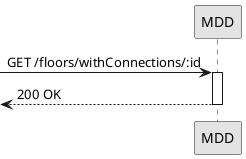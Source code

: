 @startuml
'http://plantuml.com/skinparam.html
skinparam monochrome true
skinparam packageStyle rect
skinparam shadowing false

participant MDD as route

-> route: GET /floors/withConnections/:id
activate route
  <-- route: 200 OK
  deactivate
@enduml